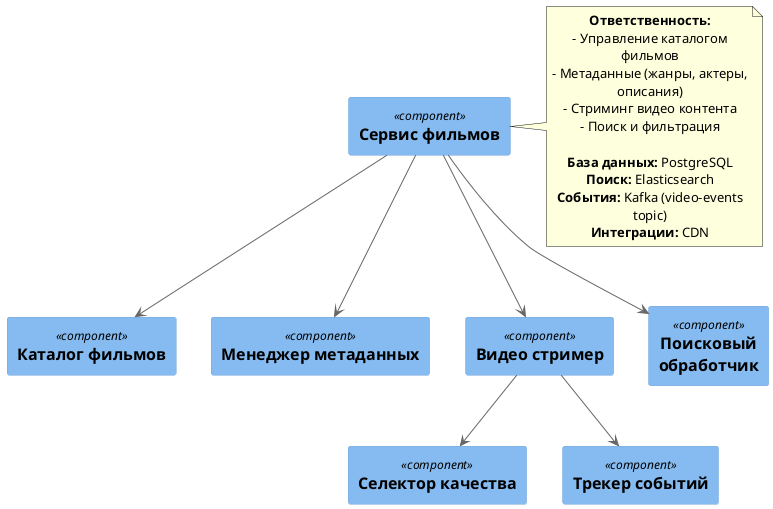 @startuml
!include <C4/C4_Component>

Component(movies_service, "Сервис фильмов")
Component(movie_catalog, "Каталог фильмов")
Component(metadata_manager, "Менеджер метаданных")
Component(video_streamer, "Видео стример")
Component(search_handler, "Поисковый обработчик")
Component(quality_selector, "Селектор качества")
Component(event_tracker, "Трекер событий")

movies_service --> movie_catalog
movies_service --> metadata_manager
movies_service --> video_streamer
movies_service --> search_handler
video_streamer --> quality_selector
video_streamer --> event_tracker

note right of movies_service
**Ответственность:**
- Управление каталогом фильмов
- Метаданные (жанры, актеры, описания)
- Стриминг видео контента
- Поиск и фильтрация

**База данных:** PostgreSQL
**Поиск:** Elasticsearch
**События:** Kafka (video-events topic)
**Интеграции:** CDN
end note
@enduml